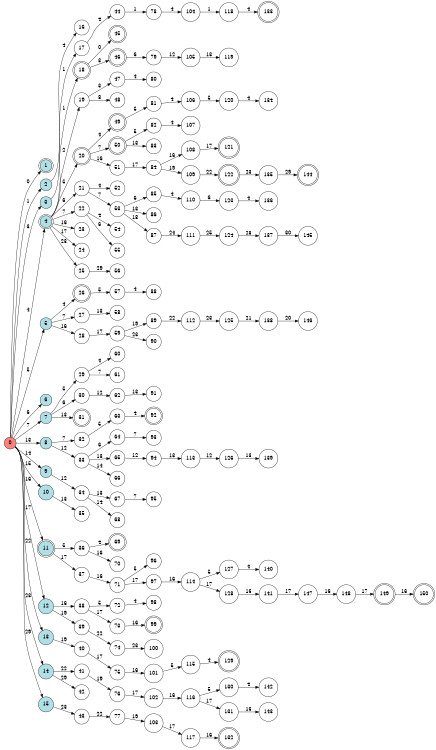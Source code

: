 digraph APTA {
__start0 [label="" shape="none"];

rankdir=LR;
size="8,5";

s0 [style="filled", color="black", fillcolor="#ff817b" shape="circle", label="0"];
s1 [style="rounded,filled", color="black", fillcolor="powderblue" shape="doublecircle", label="1"];
s2 [style="filled", color="black", fillcolor="powderblue" shape="circle", label="2"];
s3 [style="filled", color="black", fillcolor="powderblue" shape="circle", label="3"];
s4 [style="rounded,filled", color="black", fillcolor="powderblue" shape="doublecircle", label="4"];
s5 [style="filled", color="black", fillcolor="powderblue" shape="circle", label="5"];
s6 [style="filled", color="black", fillcolor="powderblue" shape="circle", label="6"];
s7 [style="filled", color="black", fillcolor="powderblue" shape="circle", label="7"];
s8 [style="filled", color="black", fillcolor="powderblue" shape="circle", label="8"];
s9 [style="filled", color="black", fillcolor="powderblue" shape="circle", label="9"];
s10 [style="filled", color="black", fillcolor="powderblue" shape="circle", label="10"];
s11 [style="rounded,filled", color="black", fillcolor="powderblue" shape="doublecircle", label="11"];
s12 [style="filled", color="black", fillcolor="powderblue" shape="circle", label="12"];
s13 [style="filled", color="black", fillcolor="powderblue" shape="circle", label="13"];
s14 [style="filled", color="black", fillcolor="powderblue" shape="circle", label="14"];
s15 [style="filled", color="black", fillcolor="powderblue" shape="circle", label="15"];
s16 [style="filled", color="black", fillcolor="white" shape="circle", label="16"];
s17 [style="filled", color="black", fillcolor="white" shape="circle", label="17"];
s18 [style="rounded,filled", color="black", fillcolor="white" shape="doublecircle", label="18"];
s19 [style="filled", color="black", fillcolor="white" shape="circle", label="19"];
s20 [style="rounded,filled", color="black", fillcolor="white" shape="doublecircle", label="20"];
s21 [style="filled", color="black", fillcolor="white" shape="circle", label="21"];
s22 [style="filled", color="black", fillcolor="white" shape="circle", label="22"];
s23 [style="filled", color="black", fillcolor="white" shape="circle", label="23"];
s24 [style="filled", color="black", fillcolor="white" shape="circle", label="24"];
s25 [style="filled", color="black", fillcolor="white" shape="circle", label="25"];
s26 [style="rounded,filled", color="black", fillcolor="white" shape="doublecircle", label="26"];
s27 [style="filled", color="black", fillcolor="white" shape="circle", label="27"];
s28 [style="filled", color="black", fillcolor="white" shape="circle", label="28"];
s29 [style="filled", color="black", fillcolor="white" shape="circle", label="29"];
s30 [style="filled", color="black", fillcolor="white" shape="circle", label="30"];
s31 [style="rounded,filled", color="black", fillcolor="white" shape="doublecircle", label="31"];
s32 [style="filled", color="black", fillcolor="white" shape="circle", label="32"];
s33 [style="filled", color="black", fillcolor="white" shape="circle", label="33"];
s34 [style="filled", color="black", fillcolor="white" shape="circle", label="34"];
s35 [style="filled", color="black", fillcolor="white" shape="circle", label="35"];
s36 [style="filled", color="black", fillcolor="white" shape="circle", label="36"];
s37 [style="filled", color="black", fillcolor="white" shape="circle", label="37"];
s38 [style="filled", color="black", fillcolor="white" shape="circle", label="38"];
s39 [style="filled", color="black", fillcolor="white" shape="circle", label="39"];
s40 [style="filled", color="black", fillcolor="white" shape="circle", label="40"];
s41 [style="filled", color="black", fillcolor="white" shape="circle", label="41"];
s42 [style="filled", color="black", fillcolor="white" shape="circle", label="42"];
s43 [style="filled", color="black", fillcolor="white" shape="circle", label="43"];
s44 [style="filled", color="black", fillcolor="white" shape="circle", label="44"];
s45 [style="rounded,filled", color="black", fillcolor="white" shape="doublecircle", label="45"];
s46 [style="rounded,filled", color="black", fillcolor="white" shape="doublecircle", label="46"];
s47 [style="filled", color="black", fillcolor="white" shape="circle", label="47"];
s48 [style="filled", color="black", fillcolor="white" shape="circle", label="48"];
s49 [style="rounded,filled", color="black", fillcolor="white" shape="doublecircle", label="49"];
s50 [style="rounded,filled", color="black", fillcolor="white" shape="doublecircle", label="50"];
s51 [style="filled", color="black", fillcolor="white" shape="circle", label="51"];
s52 [style="filled", color="black", fillcolor="white" shape="circle", label="52"];
s53 [style="filled", color="black", fillcolor="white" shape="circle", label="53"];
s54 [style="filled", color="black", fillcolor="white" shape="circle", label="54"];
s55 [style="filled", color="black", fillcolor="white" shape="circle", label="55"];
s56 [style="filled", color="black", fillcolor="white" shape="circle", label="56"];
s57 [style="filled", color="black", fillcolor="white" shape="circle", label="57"];
s58 [style="filled", color="black", fillcolor="white" shape="circle", label="58"];
s59 [style="filled", color="black", fillcolor="white" shape="circle", label="59"];
s60 [style="filled", color="black", fillcolor="white" shape="circle", label="60"];
s61 [style="filled", color="black", fillcolor="white" shape="circle", label="61"];
s62 [style="filled", color="black", fillcolor="white" shape="circle", label="62"];
s63 [style="filled", color="black", fillcolor="white" shape="circle", label="63"];
s64 [style="filled", color="black", fillcolor="white" shape="circle", label="64"];
s65 [style="filled", color="black", fillcolor="white" shape="circle", label="65"];
s66 [style="filled", color="black", fillcolor="white" shape="circle", label="66"];
s67 [style="filled", color="black", fillcolor="white" shape="circle", label="67"];
s68 [style="filled", color="black", fillcolor="white" shape="circle", label="68"];
s69 [style="rounded,filled", color="black", fillcolor="white" shape="doublecircle", label="69"];
s70 [style="filled", color="black", fillcolor="white" shape="circle", label="70"];
s71 [style="filled", color="black", fillcolor="white" shape="circle", label="71"];
s72 [style="filled", color="black", fillcolor="white" shape="circle", label="72"];
s73 [style="filled", color="black", fillcolor="white" shape="circle", label="73"];
s74 [style="filled", color="black", fillcolor="white" shape="circle", label="74"];
s75 [style="filled", color="black", fillcolor="white" shape="circle", label="75"];
s76 [style="filled", color="black", fillcolor="white" shape="circle", label="76"];
s77 [style="filled", color="black", fillcolor="white" shape="circle", label="77"];
s78 [style="filled", color="black", fillcolor="white" shape="circle", label="78"];
s79 [style="filled", color="black", fillcolor="white" shape="circle", label="79"];
s80 [style="filled", color="black", fillcolor="white" shape="circle", label="80"];
s81 [style="filled", color="black", fillcolor="white" shape="circle", label="81"];
s82 [style="filled", color="black", fillcolor="white" shape="circle", label="82"];
s83 [style="filled", color="black", fillcolor="white" shape="circle", label="83"];
s84 [style="filled", color="black", fillcolor="white" shape="circle", label="84"];
s85 [style="filled", color="black", fillcolor="white" shape="circle", label="85"];
s86 [style="filled", color="black", fillcolor="white" shape="circle", label="86"];
s87 [style="filled", color="black", fillcolor="white" shape="circle", label="87"];
s88 [style="filled", color="black", fillcolor="white" shape="circle", label="88"];
s89 [style="filled", color="black", fillcolor="white" shape="circle", label="89"];
s90 [style="filled", color="black", fillcolor="white" shape="circle", label="90"];
s91 [style="filled", color="black", fillcolor="white" shape="circle", label="91"];
s92 [style="rounded,filled", color="black", fillcolor="white" shape="doublecircle", label="92"];
s93 [style="filled", color="black", fillcolor="white" shape="circle", label="93"];
s94 [style="filled", color="black", fillcolor="white" shape="circle", label="94"];
s95 [style="filled", color="black", fillcolor="white" shape="circle", label="95"];
s96 [style="filled", color="black", fillcolor="white" shape="circle", label="96"];
s97 [style="filled", color="black", fillcolor="white" shape="circle", label="97"];
s98 [style="filled", color="black", fillcolor="white" shape="circle", label="98"];
s99 [style="rounded,filled", color="black", fillcolor="white" shape="doublecircle", label="99"];
s100 [style="filled", color="black", fillcolor="white" shape="circle", label="100"];
s101 [style="filled", color="black", fillcolor="white" shape="circle", label="101"];
s102 [style="filled", color="black", fillcolor="white" shape="circle", label="102"];
s103 [style="filled", color="black", fillcolor="white" shape="circle", label="103"];
s104 [style="filled", color="black", fillcolor="white" shape="circle", label="104"];
s105 [style="filled", color="black", fillcolor="white" shape="circle", label="105"];
s106 [style="filled", color="black", fillcolor="white" shape="circle", label="106"];
s107 [style="filled", color="black", fillcolor="white" shape="circle", label="107"];
s108 [style="filled", color="black", fillcolor="white" shape="circle", label="108"];
s109 [style="filled", color="black", fillcolor="white" shape="circle", label="109"];
s110 [style="filled", color="black", fillcolor="white" shape="circle", label="110"];
s111 [style="filled", color="black", fillcolor="white" shape="circle", label="111"];
s112 [style="filled", color="black", fillcolor="white" shape="circle", label="112"];
s113 [style="filled", color="black", fillcolor="white" shape="circle", label="113"];
s114 [style="filled", color="black", fillcolor="white" shape="circle", label="114"];
s115 [style="filled", color="black", fillcolor="white" shape="circle", label="115"];
s116 [style="filled", color="black", fillcolor="white" shape="circle", label="116"];
s117 [style="filled", color="black", fillcolor="white" shape="circle", label="117"];
s118 [style="filled", color="black", fillcolor="white" shape="circle", label="118"];
s119 [style="filled", color="black", fillcolor="white" shape="circle", label="119"];
s120 [style="filled", color="black", fillcolor="white" shape="circle", label="120"];
s121 [style="rounded,filled", color="black", fillcolor="white" shape="doublecircle", label="121"];
s122 [style="rounded,filled", color="black", fillcolor="white" shape="doublecircle", label="122"];
s123 [style="filled", color="black", fillcolor="white" shape="circle", label="123"];
s124 [style="filled", color="black", fillcolor="white" shape="circle", label="124"];
s125 [style="filled", color="black", fillcolor="white" shape="circle", label="125"];
s126 [style="filled", color="black", fillcolor="white" shape="circle", label="126"];
s127 [style="filled", color="black", fillcolor="white" shape="circle", label="127"];
s128 [style="filled", color="black", fillcolor="white" shape="circle", label="128"];
s129 [style="rounded,filled", color="black", fillcolor="white" shape="doublecircle", label="129"];
s130 [style="filled", color="black", fillcolor="white" shape="circle", label="130"];
s131 [style="filled", color="black", fillcolor="white" shape="circle", label="131"];
s132 [style="rounded,filled", color="black", fillcolor="white" shape="doublecircle", label="132"];
s133 [style="rounded,filled", color="black", fillcolor="white" shape="doublecircle", label="133"];
s134 [style="filled", color="black", fillcolor="white" shape="circle", label="134"];
s135 [style="filled", color="black", fillcolor="white" shape="circle", label="135"];
s136 [style="filled", color="black", fillcolor="white" shape="circle", label="136"];
s137 [style="filled", color="black", fillcolor="white" shape="circle", label="137"];
s138 [style="filled", color="black", fillcolor="white" shape="circle", label="138"];
s139 [style="filled", color="black", fillcolor="white" shape="circle", label="139"];
s140 [style="filled", color="black", fillcolor="white" shape="circle", label="140"];
s141 [style="filled", color="black", fillcolor="white" shape="circle", label="141"];
s142 [style="filled", color="black", fillcolor="white" shape="circle", label="142"];
s143 [style="filled", color="black", fillcolor="white" shape="circle", label="143"];
s144 [style="rounded,filled", color="black", fillcolor="white" shape="doublecircle", label="144"];
s145 [style="filled", color="black", fillcolor="white" shape="circle", label="145"];
s146 [style="filled", color="black", fillcolor="white" shape="circle", label="146"];
s147 [style="filled", color="black", fillcolor="white" shape="circle", label="147"];
s148 [style="filled", color="black", fillcolor="white" shape="circle", label="148"];
s149 [style="rounded,filled", color="black", fillcolor="white" shape="doublecircle", label="149"];
s150 [style="rounded,filled", color="black", fillcolor="white" shape="doublecircle", label="150"];
s0 -> s1 [label="0"];
s0 -> s2 [label="1"];
s0 -> s3 [label="3"];
s0 -> s4 [label="4"];
s0 -> s5 [label="5"];
s0 -> s6 [label="6"];
s0 -> s7 [label="7"];
s0 -> s8 [label="13"];
s0 -> s9 [label="14"];
s0 -> s10 [label="15"];
s0 -> s11 [label="16"];
s0 -> s12 [label="17"];
s0 -> s13 [label="22"];
s0 -> s14 [label="23"];
s0 -> s15 [label="29"];
s2 -> s16 [label="4"];
s3 -> s17 [label="1"];
s4 -> s18 [label="1"];
s4 -> s19 [label="2"];
s4 -> s20 [label="5"];
s4 -> s21 [label="6"];
s4 -> s22 [label="7"];
s4 -> s23 [label="16"];
s4 -> s24 [label="17"];
s4 -> s25 [label="23"];
s5 -> s26 [label="4"];
s5 -> s27 [label="7"];
s5 -> s28 [label="16"];
s7 -> s29 [label="5"];
s7 -> s30 [label="6"];
s7 -> s31 [label="13"];
s8 -> s32 [label="7"];
s8 -> s33 [label="12"];
s9 -> s34 [label="12"];
s10 -> s35 [label="13"];
s11 -> s36 [label="5"];
s11 -> s37 [label="17"];
s12 -> s38 [label="16"];
s12 -> s39 [label="19"];
s13 -> s40 [label="19"];
s14 -> s41 [label="22"];
s14 -> s42 [label="29"];
s15 -> s43 [label="23"];
s17 -> s44 [label="4"];
s18 -> s45 [label="0"];
s18 -> s46 [label="3"];
s19 -> s47 [label="3"];
s19 -> s48 [label="8"];
s20 -> s49 [label="4"];
s20 -> s50 [label="7"];
s20 -> s51 [label="16"];
s21 -> s52 [label="4"];
s21 -> s53 [label="7"];
s22 -> s54 [label="4"];
s22 -> s55 [label="6"];
s25 -> s56 [label="29"];
s26 -> s57 [label="5"];
s27 -> s58 [label="13"];
s28 -> s59 [label="17"];
s29 -> s60 [label="4"];
s29 -> s61 [label="7"];
s30 -> s62 [label="12"];
s32 -> s63 [label="5"];
s33 -> s64 [label="6"];
s33 -> s65 [label="13"];
s33 -> s66 [label="14"];
s34 -> s67 [label="13"];
s34 -> s68 [label="14"];
s36 -> s69 [label="4"];
s36 -> s70 [label="16"];
s37 -> s71 [label="16"];
s38 -> s72 [label="5"];
s38 -> s73 [label="17"];
s39 -> s74 [label="22"];
s40 -> s75 [label="17"];
s41 -> s76 [label="19"];
s43 -> s77 [label="22"];
s44 -> s78 [label="1"];
s46 -> s79 [label="6"];
s47 -> s80 [label="4"];
s49 -> s81 [label="5"];
s50 -> s82 [label="5"];
s50 -> s83 [label="13"];
s51 -> s84 [label="17"];
s53 -> s85 [label="6"];
s53 -> s86 [label="13"];
s53 -> s87 [label="18"];
s57 -> s88 [label="4"];
s59 -> s89 [label="19"];
s59 -> s90 [label="23"];
s62 -> s91 [label="13"];
s63 -> s92 [label="4"];
s64 -> s93 [label="7"];
s65 -> s94 [label="12"];
s67 -> s95 [label="7"];
s71 -> s96 [label="5"];
s71 -> s97 [label="17"];
s72 -> s98 [label="4"];
s73 -> s99 [label="16"];
s74 -> s100 [label="23"];
s75 -> s101 [label="16"];
s76 -> s102 [label="17"];
s77 -> s103 [label="19"];
s78 -> s104 [label="4"];
s79 -> s105 [label="12"];
s81 -> s106 [label="4"];
s82 -> s107 [label="4"];
s84 -> s108 [label="16"];
s84 -> s109 [label="19"];
s85 -> s110 [label="4"];
s87 -> s111 [label="24"];
s89 -> s112 [label="22"];
s94 -> s113 [label="13"];
s97 -> s114 [label="16"];
s101 -> s115 [label="5"];
s102 -> s116 [label="16"];
s103 -> s117 [label="17"];
s104 -> s118 [label="1"];
s105 -> s119 [label="13"];
s106 -> s120 [label="5"];
s108 -> s121 [label="17"];
s109 -> s122 [label="22"];
s110 -> s123 [label="6"];
s111 -> s124 [label="25"];
s112 -> s125 [label="23"];
s113 -> s126 [label="12"];
s114 -> s127 [label="5"];
s114 -> s128 [label="17"];
s115 -> s129 [label="4"];
s116 -> s130 [label="5"];
s116 -> s131 [label="17"];
s117 -> s132 [label="16"];
s118 -> s133 [label="4"];
s120 -> s134 [label="4"];
s122 -> s135 [label="23"];
s123 -> s136 [label="4"];
s124 -> s137 [label="28"];
s125 -> s138 [label="21"];
s126 -> s139 [label="13"];
s127 -> s140 [label="4"];
s128 -> s141 [label="16"];
s130 -> s142 [label="4"];
s131 -> s143 [label="16"];
s135 -> s144 [label="29"];
s137 -> s145 [label="30"];
s138 -> s146 [label="20"];
s141 -> s147 [label="17"];
s147 -> s148 [label="16"];
s148 -> s149 [label="17"];
s149 -> s150 [label="16"];

}